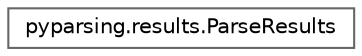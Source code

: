 digraph "Graphical Class Hierarchy"
{
 // LATEX_PDF_SIZE
  bgcolor="transparent";
  edge [fontname=Helvetica,fontsize=10,labelfontname=Helvetica,labelfontsize=10];
  node [fontname=Helvetica,fontsize=10,shape=box,height=0.2,width=0.4];
  rankdir="LR";
  Node0 [id="Node000000",label="pyparsing.results.ParseResults",height=0.2,width=0.4,color="grey40", fillcolor="white", style="filled",URL="$de/d5b/classpyparsing_1_1results_1_1ParseResults.html",tooltip=" "];
}

